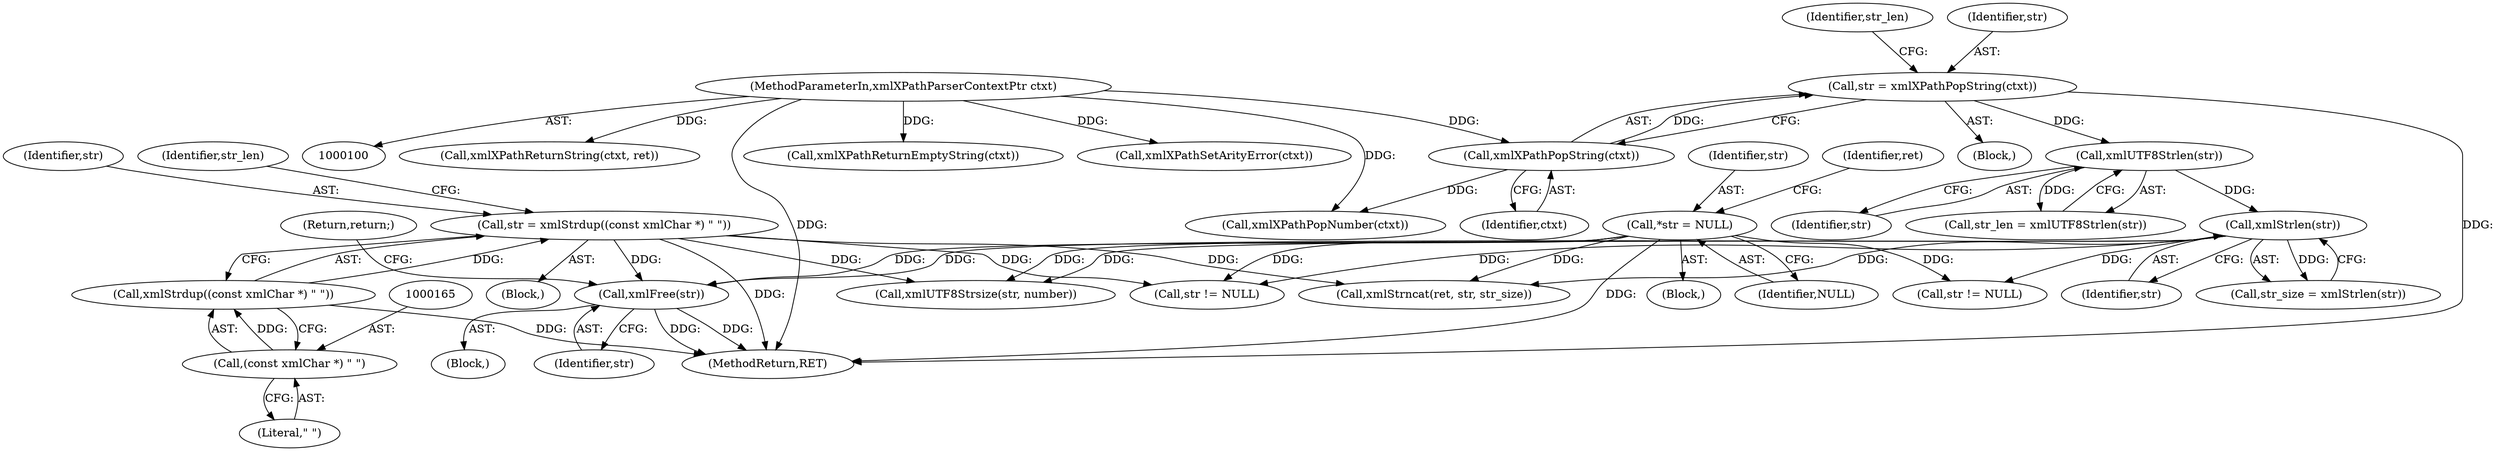 digraph "0_Chrome_96dbafe288dbe2f0cc45fa3c39daf6d0c37acbab_9@pointer" {
"1000186" [label="(Call,xmlFree(str))"];
"1000114" [label="(Call,*str = NULL)"];
"1000148" [label="(Call,xmlStrlen(str))"];
"1000144" [label="(Call,xmlUTF8Strlen(str))"];
"1000138" [label="(Call,str = xmlXPathPopString(ctxt))"];
"1000140" [label="(Call,xmlXPathPopString(ctxt))"];
"1000101" [label="(MethodParameterIn,xmlXPathParserContextPtr ctxt)"];
"1000161" [label="(Call,str = xmlStrdup((const xmlChar *) \" \"))"];
"1000163" [label="(Call,xmlStrdup((const xmlChar *) \" \"))"];
"1000164" [label="(Call,(const xmlChar *) \" \")"];
"1000161" [label="(Call,str = xmlStrdup((const xmlChar *) \" \"))"];
"1000164" [label="(Call,(const xmlChar *) \" \")"];
"1000138" [label="(Call,str = xmlXPathPopString(ctxt))"];
"1000210" [label="(Call,xmlUTF8Strsize(str, number))"];
"1000149" [label="(Identifier,str)"];
"1000183" [label="(Block,)"];
"1000141" [label="(Identifier,ctxt)"];
"1000163" [label="(Call,xmlStrdup((const xmlChar *) \" \"))"];
"1000219" [label="(Call,xmlXPathReturnString(ctxt, ret))"];
"1000223" [label="(Call,str != NULL)"];
"1000156" [label="(Call,str != NULL)"];
"1000177" [label="(Call,xmlXPathPopNumber(ctxt))"];
"1000146" [label="(Call,str_size = xmlStrlen(str))"];
"1000144" [label="(Call,xmlUTF8Strlen(str))"];
"1000228" [label="(MethodReturn,RET)"];
"1000114" [label="(Call,*str = NULL)"];
"1000145" [label="(Identifier,str)"];
"1000166" [label="(Literal,\" \")"];
"1000154" [label="(Block,)"];
"1000188" [label="(Return,return;)"];
"1000103" [label="(Block,)"];
"1000187" [label="(Identifier,str)"];
"1000119" [label="(Identifier,ret)"];
"1000148" [label="(Call,xmlStrlen(str))"];
"1000184" [label="(Call,xmlXPathReturnEmptyString(ctxt))"];
"1000162" [label="(Identifier,str)"];
"1000142" [label="(Call,str_len = xmlUTF8Strlen(str))"];
"1000130" [label="(Call,xmlXPathSetArityError(ctxt))"];
"1000140" [label="(Call,xmlXPathPopString(ctxt))"];
"1000115" [label="(Identifier,str)"];
"1000143" [label="(Identifier,str_len)"];
"1000116" [label="(Identifier,NULL)"];
"1000139" [label="(Identifier,str)"];
"1000101" [label="(MethodParameterIn,xmlXPathParserContextPtr ctxt)"];
"1000168" [label="(Identifier,str_len)"];
"1000186" [label="(Call,xmlFree(str))"];
"1000137" [label="(Block,)"];
"1000196" [label="(Call,xmlStrncat(ret, str, str_size))"];
"1000186" -> "1000183"  [label="AST: "];
"1000186" -> "1000187"  [label="CFG: "];
"1000187" -> "1000186"  [label="AST: "];
"1000188" -> "1000186"  [label="CFG: "];
"1000186" -> "1000228"  [label="DDG: "];
"1000186" -> "1000228"  [label="DDG: "];
"1000114" -> "1000186"  [label="DDG: "];
"1000148" -> "1000186"  [label="DDG: "];
"1000161" -> "1000186"  [label="DDG: "];
"1000114" -> "1000103"  [label="AST: "];
"1000114" -> "1000116"  [label="CFG: "];
"1000115" -> "1000114"  [label="AST: "];
"1000116" -> "1000114"  [label="AST: "];
"1000119" -> "1000114"  [label="CFG: "];
"1000114" -> "1000228"  [label="DDG: "];
"1000114" -> "1000156"  [label="DDG: "];
"1000114" -> "1000196"  [label="DDG: "];
"1000114" -> "1000210"  [label="DDG: "];
"1000114" -> "1000223"  [label="DDG: "];
"1000148" -> "1000146"  [label="AST: "];
"1000148" -> "1000149"  [label="CFG: "];
"1000149" -> "1000148"  [label="AST: "];
"1000146" -> "1000148"  [label="CFG: "];
"1000148" -> "1000146"  [label="DDG: "];
"1000144" -> "1000148"  [label="DDG: "];
"1000148" -> "1000156"  [label="DDG: "];
"1000148" -> "1000196"  [label="DDG: "];
"1000148" -> "1000210"  [label="DDG: "];
"1000148" -> "1000223"  [label="DDG: "];
"1000144" -> "1000142"  [label="AST: "];
"1000144" -> "1000145"  [label="CFG: "];
"1000145" -> "1000144"  [label="AST: "];
"1000142" -> "1000144"  [label="CFG: "];
"1000144" -> "1000142"  [label="DDG: "];
"1000138" -> "1000144"  [label="DDG: "];
"1000138" -> "1000137"  [label="AST: "];
"1000138" -> "1000140"  [label="CFG: "];
"1000139" -> "1000138"  [label="AST: "];
"1000140" -> "1000138"  [label="AST: "];
"1000143" -> "1000138"  [label="CFG: "];
"1000138" -> "1000228"  [label="DDG: "];
"1000140" -> "1000138"  [label="DDG: "];
"1000140" -> "1000141"  [label="CFG: "];
"1000141" -> "1000140"  [label="AST: "];
"1000101" -> "1000140"  [label="DDG: "];
"1000140" -> "1000177"  [label="DDG: "];
"1000101" -> "1000100"  [label="AST: "];
"1000101" -> "1000228"  [label="DDG: "];
"1000101" -> "1000130"  [label="DDG: "];
"1000101" -> "1000177"  [label="DDG: "];
"1000101" -> "1000184"  [label="DDG: "];
"1000101" -> "1000219"  [label="DDG: "];
"1000161" -> "1000154"  [label="AST: "];
"1000161" -> "1000163"  [label="CFG: "];
"1000162" -> "1000161"  [label="AST: "];
"1000163" -> "1000161"  [label="AST: "];
"1000168" -> "1000161"  [label="CFG: "];
"1000161" -> "1000228"  [label="DDG: "];
"1000163" -> "1000161"  [label="DDG: "];
"1000161" -> "1000196"  [label="DDG: "];
"1000161" -> "1000210"  [label="DDG: "];
"1000161" -> "1000223"  [label="DDG: "];
"1000163" -> "1000164"  [label="CFG: "];
"1000164" -> "1000163"  [label="AST: "];
"1000163" -> "1000228"  [label="DDG: "];
"1000164" -> "1000163"  [label="DDG: "];
"1000164" -> "1000166"  [label="CFG: "];
"1000165" -> "1000164"  [label="AST: "];
"1000166" -> "1000164"  [label="AST: "];
}
